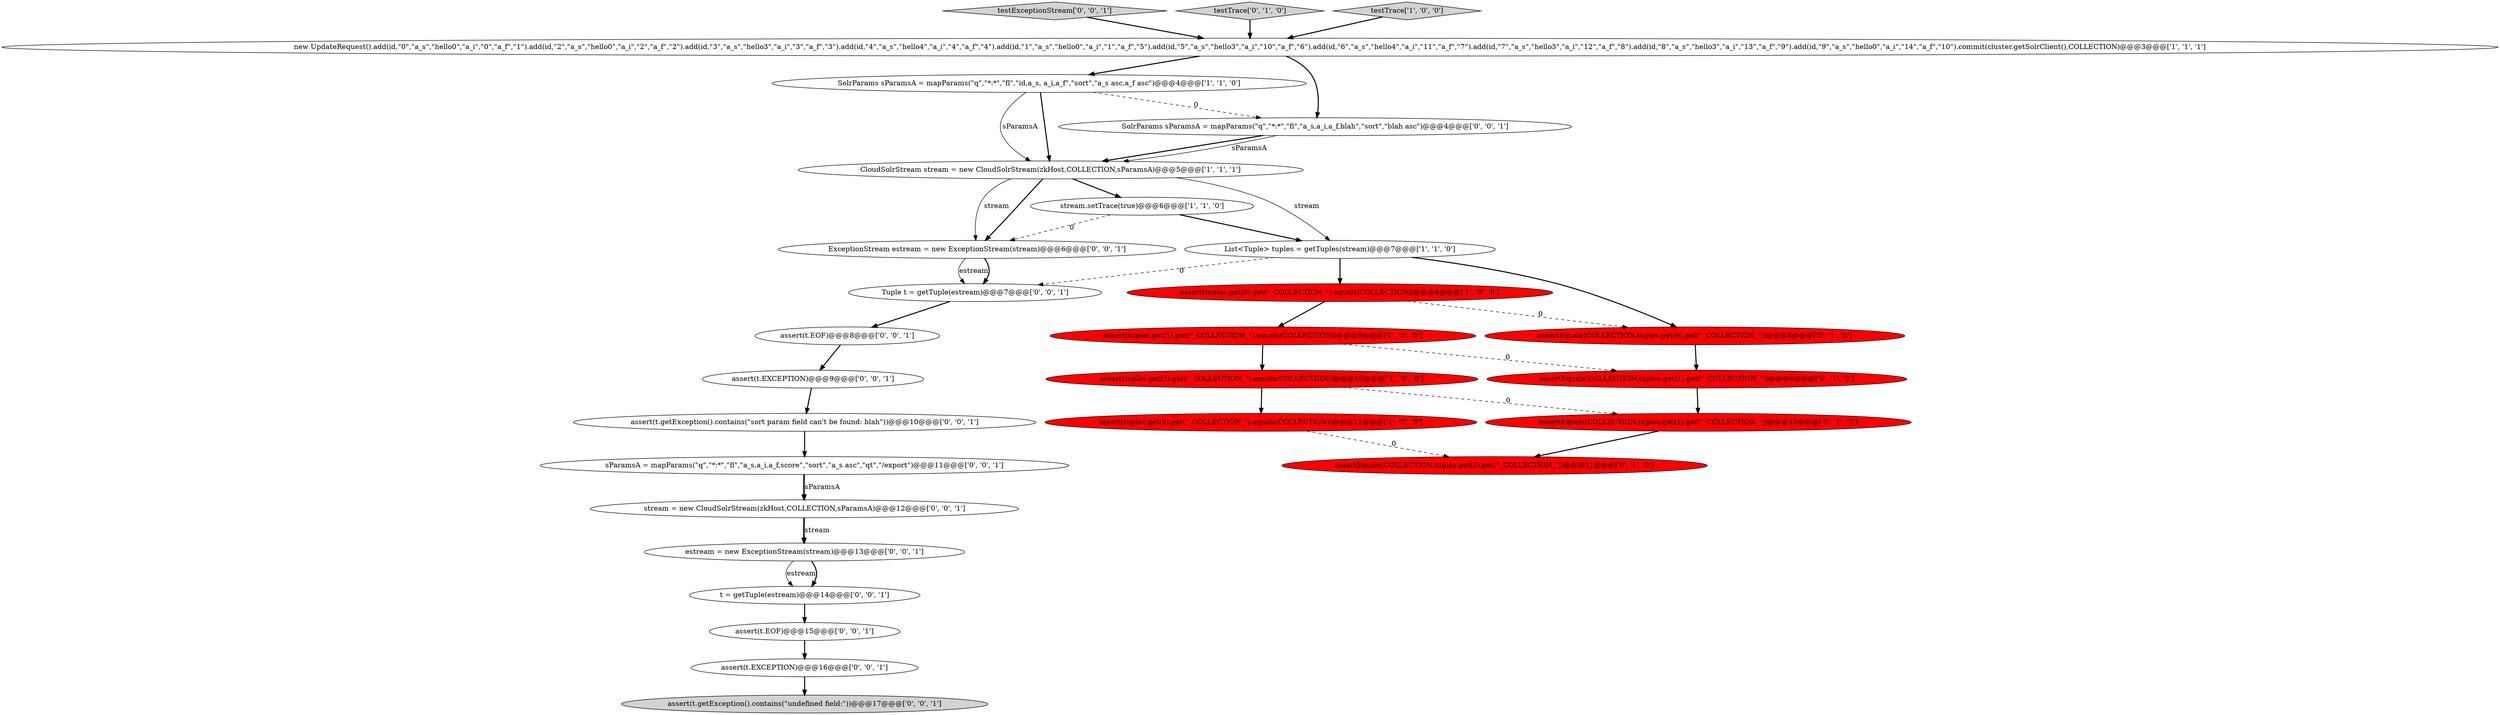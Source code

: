 digraph {
19 [style = filled, label = "testExceptionStream['0', '0', '1']", fillcolor = lightgray, shape = diamond image = "AAA0AAABBB3BBB"];
11 [style = filled, label = "assertEquals(COLLECTION,tuples.get(1).get(\"_COLLECTION_\"))@@@9@@@['0', '1', '0']", fillcolor = red, shape = ellipse image = "AAA1AAABBB2BBB"];
6 [style = filled, label = "assert(tuples.get(2).get(\"_COLLECTION_\").equals(COLLECTION))@@@10@@@['1', '0', '0']", fillcolor = red, shape = ellipse image = "AAA1AAABBB1BBB"];
8 [style = filled, label = "assert(tuples.get(3).get(\"_COLLECTION_\").equals(COLLECTION))@@@11@@@['1', '0', '0']", fillcolor = red, shape = ellipse image = "AAA1AAABBB1BBB"];
21 [style = filled, label = "sParamsA = mapParams(\"q\",\"*:*\",\"fl\",\"a_s,a_i,a_f,score\",\"sort\",\"a_s asc\",\"qt\",\"/export\")@@@11@@@['0', '0', '1']", fillcolor = white, shape = ellipse image = "AAA0AAABBB3BBB"];
22 [style = filled, label = "t = getTuple(estream)@@@14@@@['0', '0', '1']", fillcolor = white, shape = ellipse image = "AAA0AAABBB3BBB"];
5 [style = filled, label = "CloudSolrStream stream = new CloudSolrStream(zkHost,COLLECTION,sParamsA)@@@5@@@['1', '1', '1']", fillcolor = white, shape = ellipse image = "AAA0AAABBB1BBB"];
13 [style = filled, label = "testTrace['0', '1', '0']", fillcolor = lightgray, shape = diamond image = "AAA0AAABBB2BBB"];
0 [style = filled, label = "stream.setTrace(true)@@@6@@@['1', '1', '0']", fillcolor = white, shape = ellipse image = "AAA0AAABBB1BBB"];
14 [style = filled, label = "assertEquals(COLLECTION,tuples.get(0).get(\"_COLLECTION_\"))@@@8@@@['0', '1', '0']", fillcolor = red, shape = ellipse image = "AAA1AAABBB2BBB"];
12 [style = filled, label = "assertEquals(COLLECTION,tuples.get(2).get(\"_COLLECTION_\"))@@@10@@@['0', '1', '0']", fillcolor = red, shape = ellipse image = "AAA1AAABBB2BBB"];
23 [style = filled, label = "assert(t.EOF)@@@8@@@['0', '0', '1']", fillcolor = white, shape = ellipse image = "AAA0AAABBB3BBB"];
4 [style = filled, label = "new UpdateRequest().add(id,\"0\",\"a_s\",\"hello0\",\"a_i\",\"0\",\"a_f\",\"1\").add(id,\"2\",\"a_s\",\"hello0\",\"a_i\",\"2\",\"a_f\",\"2\").add(id,\"3\",\"a_s\",\"hello3\",\"a_i\",\"3\",\"a_f\",\"3\").add(id,\"4\",\"a_s\",\"hello4\",\"a_i\",\"4\",\"a_f\",\"4\").add(id,\"1\",\"a_s\",\"hello0\",\"a_i\",\"1\",\"a_f\",\"5\").add(id,\"5\",\"a_s\",\"hello3\",\"a_i\",\"10\",\"a_f\",\"6\").add(id,\"6\",\"a_s\",\"hello4\",\"a_i\",\"11\",\"a_f\",\"7\").add(id,\"7\",\"a_s\",\"hello3\",\"a_i\",\"12\",\"a_f\",\"8\").add(id,\"8\",\"a_s\",\"hello3\",\"a_i\",\"13\",\"a_f\",\"9\").add(id,\"9\",\"a_s\",\"hello0\",\"a_i\",\"14\",\"a_f\",\"10\").commit(cluster.getSolrClient(),COLLECTION)@@@3@@@['1', '1', '1']", fillcolor = white, shape = ellipse image = "AAA0AAABBB1BBB"];
26 [style = filled, label = "assert(t.getException().contains(\"undefined field:\"))@@@17@@@['0', '0', '1']", fillcolor = lightgray, shape = ellipse image = "AAA0AAABBB3BBB"];
3 [style = filled, label = "testTrace['1', '0', '0']", fillcolor = lightgray, shape = diamond image = "AAA0AAABBB1BBB"];
2 [style = filled, label = "SolrParams sParamsA = mapParams(\"q\",\"*:*\",\"fl\",\"id,a_s, a_i,a_f\",\"sort\",\"a_s asc,a_f asc\")@@@4@@@['1', '1', '0']", fillcolor = white, shape = ellipse image = "AAA0AAABBB1BBB"];
25 [style = filled, label = "stream = new CloudSolrStream(zkHost,COLLECTION,sParamsA)@@@12@@@['0', '0', '1']", fillcolor = white, shape = ellipse image = "AAA0AAABBB3BBB"];
24 [style = filled, label = "assert(t.getException().contains(\"sort param field can't be found: blah\"))@@@10@@@['0', '0', '1']", fillcolor = white, shape = ellipse image = "AAA0AAABBB3BBB"];
27 [style = filled, label = "ExceptionStream estream = new ExceptionStream(stream)@@@6@@@['0', '0', '1']", fillcolor = white, shape = ellipse image = "AAA0AAABBB3BBB"];
16 [style = filled, label = "assert(t.EXCEPTION)@@@16@@@['0', '0', '1']", fillcolor = white, shape = ellipse image = "AAA0AAABBB3BBB"];
18 [style = filled, label = "assert(t.EOF)@@@15@@@['0', '0', '1']", fillcolor = white, shape = ellipse image = "AAA0AAABBB3BBB"];
20 [style = filled, label = "assert(t.EXCEPTION)@@@9@@@['0', '0', '1']", fillcolor = white, shape = ellipse image = "AAA0AAABBB3BBB"];
9 [style = filled, label = "List<Tuple> tuples = getTuples(stream)@@@7@@@['1', '1', '0']", fillcolor = white, shape = ellipse image = "AAA0AAABBB1BBB"];
28 [style = filled, label = "estream = new ExceptionStream(stream)@@@13@@@['0', '0', '1']", fillcolor = white, shape = ellipse image = "AAA0AAABBB3BBB"];
17 [style = filled, label = "SolrParams sParamsA = mapParams(\"q\",\"*:*\",\"fl\",\"a_s,a_i,a_f,blah\",\"sort\",\"blah asc\")@@@4@@@['0', '0', '1']", fillcolor = white, shape = ellipse image = "AAA0AAABBB3BBB"];
1 [style = filled, label = "assert(tuples.get(0).get(\"_COLLECTION_\").equals(COLLECTION))@@@8@@@['1', '0', '0']", fillcolor = red, shape = ellipse image = "AAA1AAABBB1BBB"];
7 [style = filled, label = "assert(tuples.get(1).get(\"_COLLECTION_\").equals(COLLECTION))@@@9@@@['1', '0', '0']", fillcolor = red, shape = ellipse image = "AAA1AAABBB1BBB"];
10 [style = filled, label = "assertEquals(COLLECTION,tuples.get(3).get(\"_COLLECTION_\"))@@@11@@@['0', '1', '0']", fillcolor = red, shape = ellipse image = "AAA1AAABBB2BBB"];
15 [style = filled, label = "Tuple t = getTuple(estream)@@@7@@@['0', '0', '1']", fillcolor = white, shape = ellipse image = "AAA0AAABBB3BBB"];
15->23 [style = bold, label=""];
17->5 [style = bold, label=""];
0->9 [style = bold, label=""];
23->20 [style = bold, label=""];
25->28 [style = bold, label=""];
8->10 [style = dashed, label="0"];
4->17 [style = bold, label=""];
1->14 [style = dashed, label="0"];
27->15 [style = solid, label="estream"];
16->26 [style = bold, label=""];
7->11 [style = dashed, label="0"];
11->12 [style = bold, label=""];
5->27 [style = solid, label="stream"];
4->2 [style = bold, label=""];
0->27 [style = dashed, label="0"];
21->25 [style = bold, label=""];
2->17 [style = dashed, label="0"];
28->22 [style = solid, label="estream"];
1->7 [style = bold, label=""];
3->4 [style = bold, label=""];
27->15 [style = bold, label=""];
21->25 [style = solid, label="sParamsA"];
6->12 [style = dashed, label="0"];
25->28 [style = solid, label="stream"];
12->10 [style = bold, label=""];
22->18 [style = bold, label=""];
5->0 [style = bold, label=""];
24->21 [style = bold, label=""];
9->15 [style = dashed, label="0"];
17->5 [style = solid, label="sParamsA"];
6->8 [style = bold, label=""];
7->6 [style = bold, label=""];
9->14 [style = bold, label=""];
19->4 [style = bold, label=""];
5->27 [style = bold, label=""];
2->5 [style = solid, label="sParamsA"];
9->1 [style = bold, label=""];
20->24 [style = bold, label=""];
14->11 [style = bold, label=""];
28->22 [style = bold, label=""];
5->9 [style = solid, label="stream"];
2->5 [style = bold, label=""];
13->4 [style = bold, label=""];
18->16 [style = bold, label=""];
}
